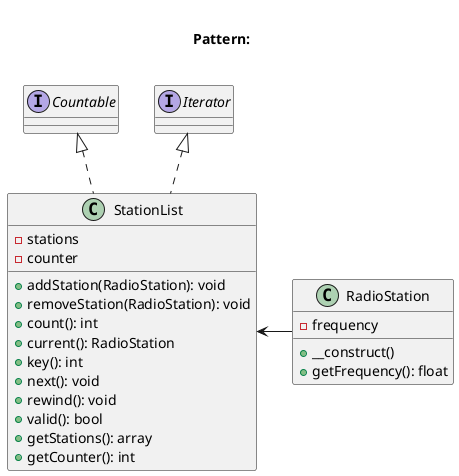 @startuml
    Title <size:20>\nPattern: \n

    class RadioStation {
        - frequency
        + __construct()
        + getFrequency(): float
    }

    class StationList implements Countable, Iterator {
        - stations
        - counter
        + addStation(RadioStation): void
        + removeStation(RadioStation): void
        + count(): int
        + current(): RadioStation
        + key(): int
        + next(): void
        + rewind(): void
        + valid(): bool
		+ getStations(): array
		+ getCounter(): int
    }

    RadioStation -left-> StationList

@enduml